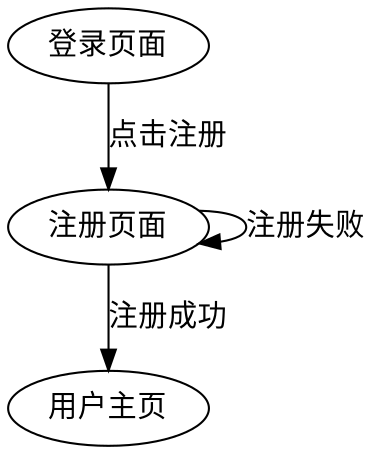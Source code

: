 digraph login {
rankdir=TB;
fontname = "SimHei";
fontsize = 12;       

login_page [label="登录页面"];
register_page [label="注册页面"];
index_page [label="用户主页"];

login_page -> register_page [label="点击注册"];
register_page -> index_page [label="注册成功"];
register_page -> register_page [label="注册失败"];

}
